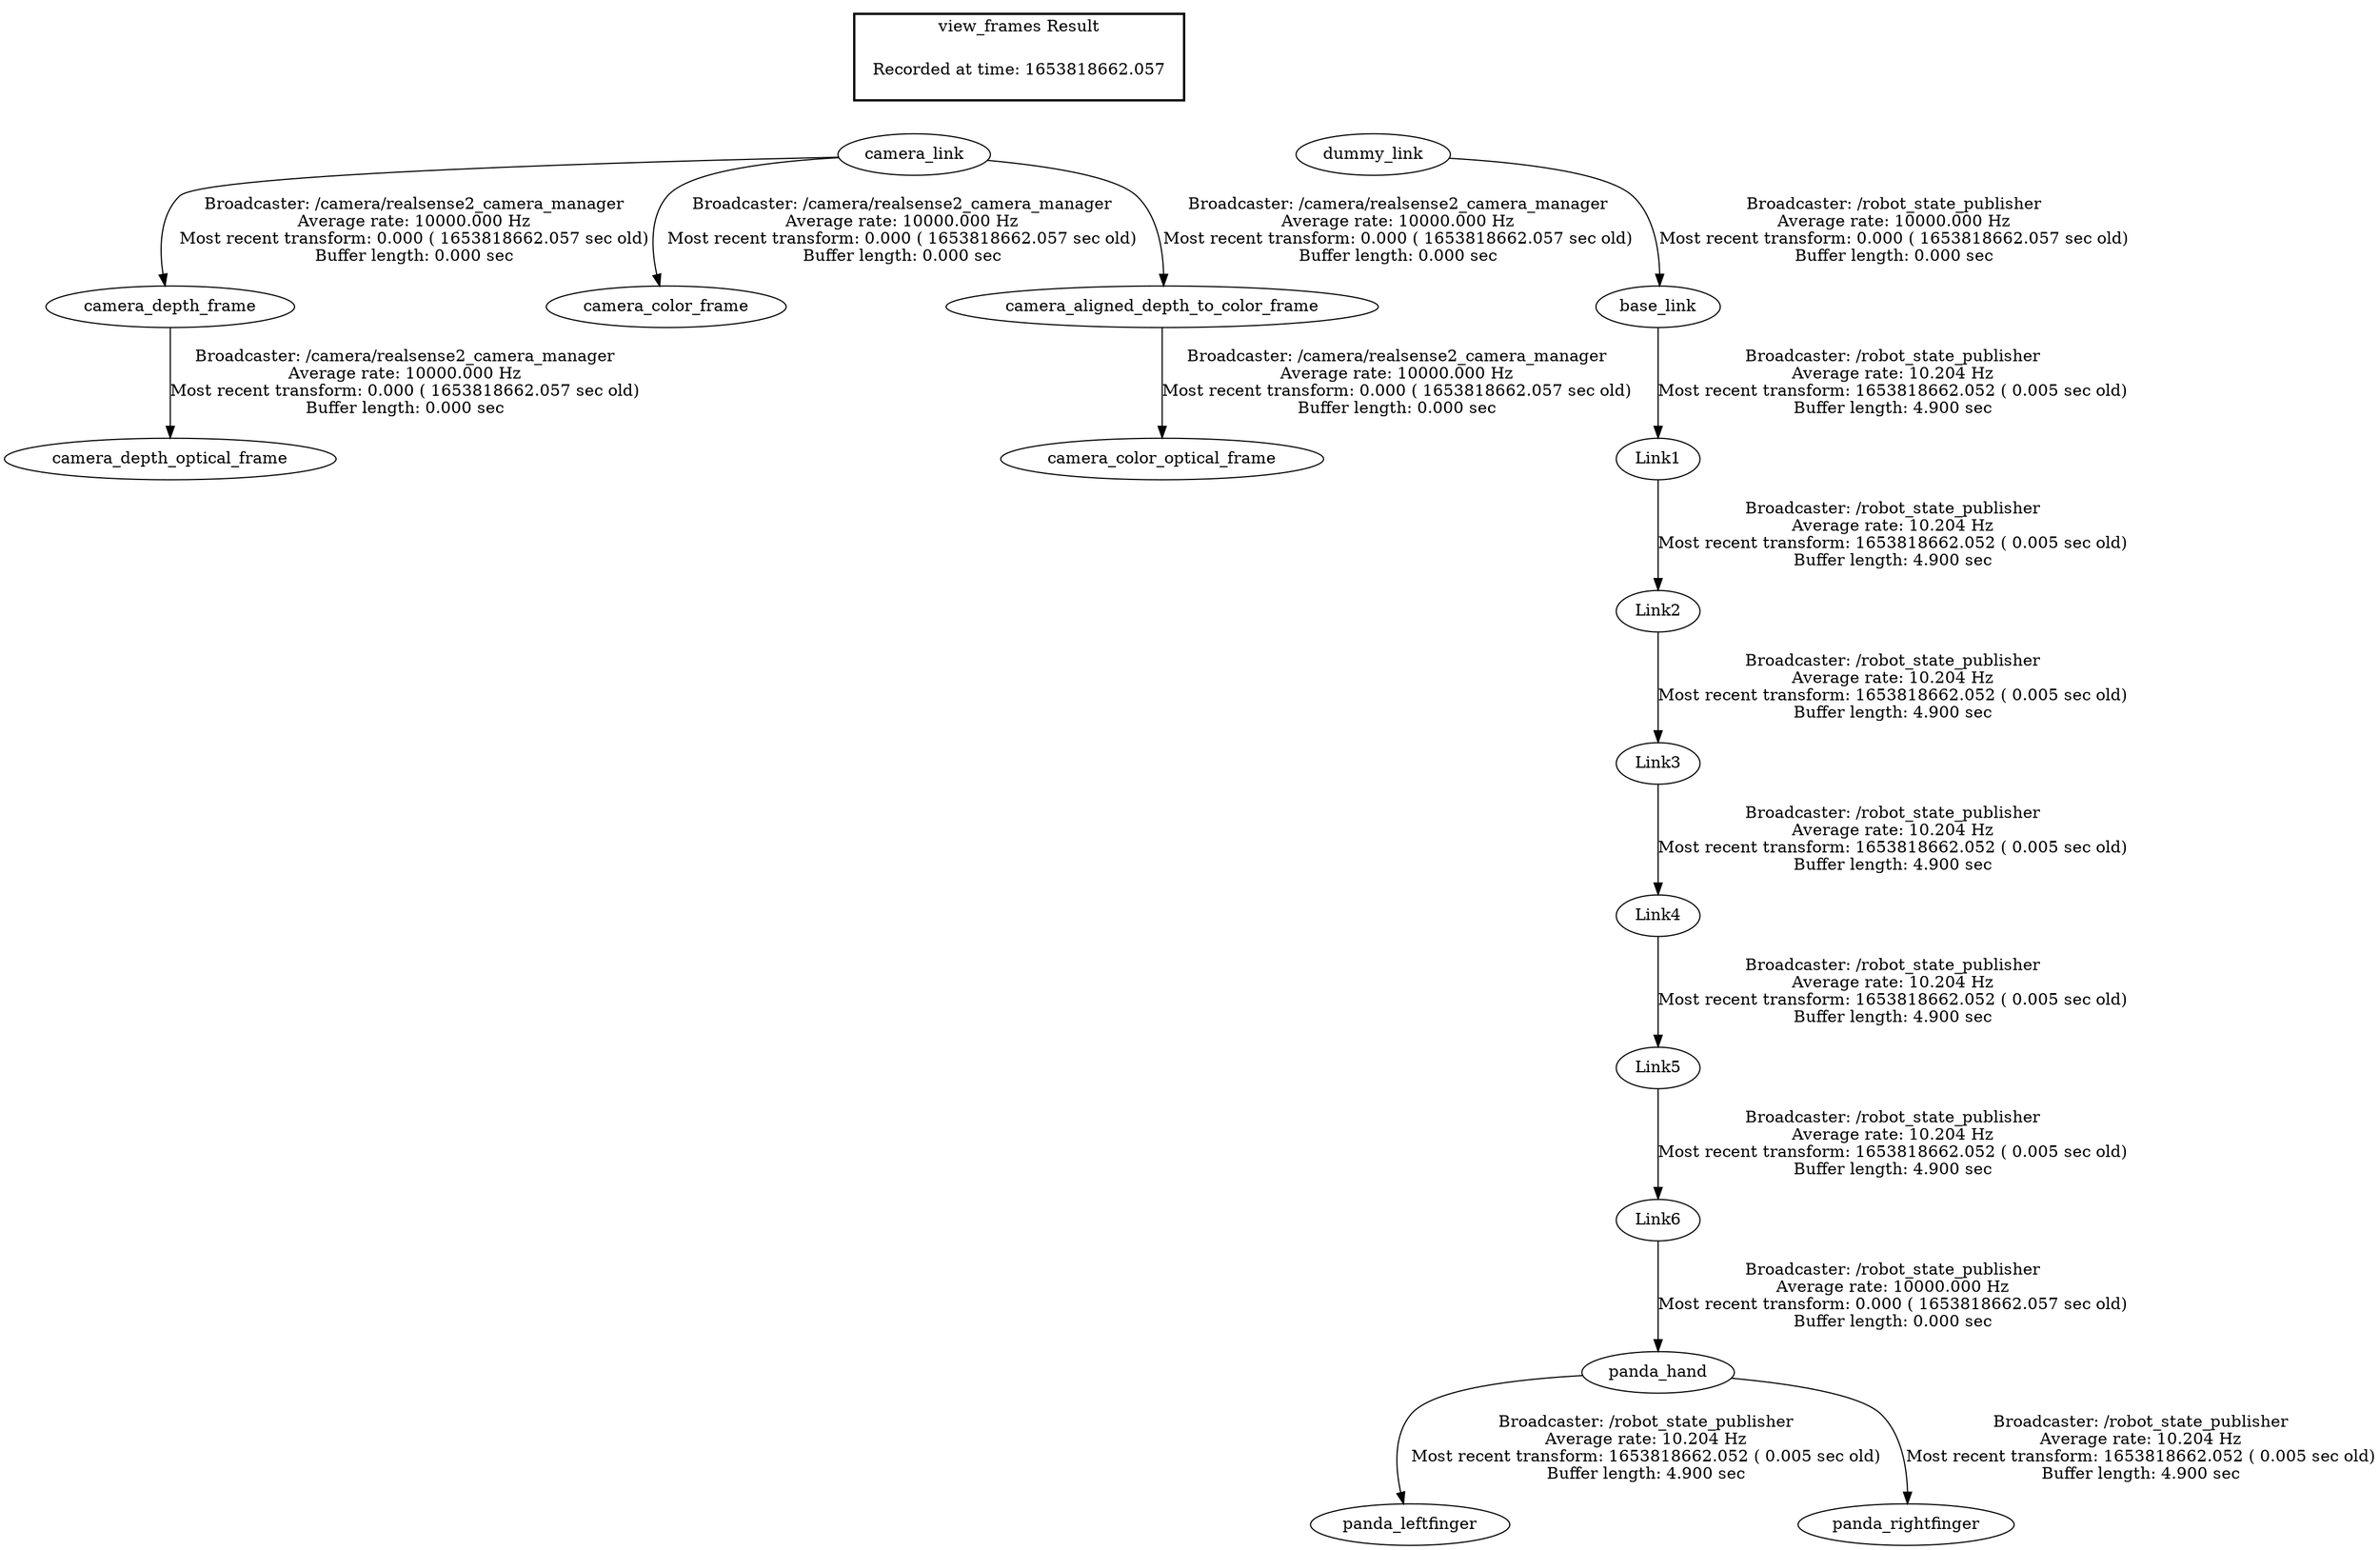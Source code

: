 digraph G {
"camera_link" -> "camera_depth_frame"[label="Broadcaster: /camera/realsense2_camera_manager\nAverage rate: 10000.000 Hz\nMost recent transform: 0.000 ( 1653818662.057 sec old)\nBuffer length: 0.000 sec\n"];
"camera_depth_frame" -> "camera_depth_optical_frame"[label="Broadcaster: /camera/realsense2_camera_manager\nAverage rate: 10000.000 Hz\nMost recent transform: 0.000 ( 1653818662.057 sec old)\nBuffer length: 0.000 sec\n"];
"camera_link" -> "camera_color_frame"[label="Broadcaster: /camera/realsense2_camera_manager\nAverage rate: 10000.000 Hz\nMost recent transform: 0.000 ( 1653818662.057 sec old)\nBuffer length: 0.000 sec\n"];
"camera_aligned_depth_to_color_frame" -> "camera_color_optical_frame"[label="Broadcaster: /camera/realsense2_camera_manager\nAverage rate: 10000.000 Hz\nMost recent transform: 0.000 ( 1653818662.057 sec old)\nBuffer length: 0.000 sec\n"];
"camera_link" -> "camera_aligned_depth_to_color_frame"[label="Broadcaster: /camera/realsense2_camera_manager\nAverage rate: 10000.000 Hz\nMost recent transform: 0.000 ( 1653818662.057 sec old)\nBuffer length: 0.000 sec\n"];
"dummy_link" -> "base_link"[label="Broadcaster: /robot_state_publisher\nAverage rate: 10000.000 Hz\nMost recent transform: 0.000 ( 1653818662.057 sec old)\nBuffer length: 0.000 sec\n"];
"Link6" -> "panda_hand"[label="Broadcaster: /robot_state_publisher\nAverage rate: 10000.000 Hz\nMost recent transform: 0.000 ( 1653818662.057 sec old)\nBuffer length: 0.000 sec\n"];
"Link5" -> "Link6"[label="Broadcaster: /robot_state_publisher\nAverage rate: 10.204 Hz\nMost recent transform: 1653818662.052 ( 0.005 sec old)\nBuffer length: 4.900 sec\n"];
"base_link" -> "Link1"[label="Broadcaster: /robot_state_publisher\nAverage rate: 10.204 Hz\nMost recent transform: 1653818662.052 ( 0.005 sec old)\nBuffer length: 4.900 sec\n"];
"Link1" -> "Link2"[label="Broadcaster: /robot_state_publisher\nAverage rate: 10.204 Hz\nMost recent transform: 1653818662.052 ( 0.005 sec old)\nBuffer length: 4.900 sec\n"];
"Link2" -> "Link3"[label="Broadcaster: /robot_state_publisher\nAverage rate: 10.204 Hz\nMost recent transform: 1653818662.052 ( 0.005 sec old)\nBuffer length: 4.900 sec\n"];
"Link3" -> "Link4"[label="Broadcaster: /robot_state_publisher\nAverage rate: 10.204 Hz\nMost recent transform: 1653818662.052 ( 0.005 sec old)\nBuffer length: 4.900 sec\n"];
"Link4" -> "Link5"[label="Broadcaster: /robot_state_publisher\nAverage rate: 10.204 Hz\nMost recent transform: 1653818662.052 ( 0.005 sec old)\nBuffer length: 4.900 sec\n"];
"panda_hand" -> "panda_leftfinger"[label="Broadcaster: /robot_state_publisher\nAverage rate: 10.204 Hz\nMost recent transform: 1653818662.052 ( 0.005 sec old)\nBuffer length: 4.900 sec\n"];
"panda_hand" -> "panda_rightfinger"[label="Broadcaster: /robot_state_publisher\nAverage rate: 10.204 Hz\nMost recent transform: 1653818662.052 ( 0.005 sec old)\nBuffer length: 4.900 sec\n"];
edge [style=invis];
 subgraph cluster_legend { style=bold; color=black; label ="view_frames Result";
"Recorded at time: 1653818662.057"[ shape=plaintext ] ;
 }->"camera_link";
edge [style=invis];
 subgraph cluster_legend { style=bold; color=black; label ="view_frames Result";
"Recorded at time: 1653818662.057"[ shape=plaintext ] ;
 }->"dummy_link";
}
